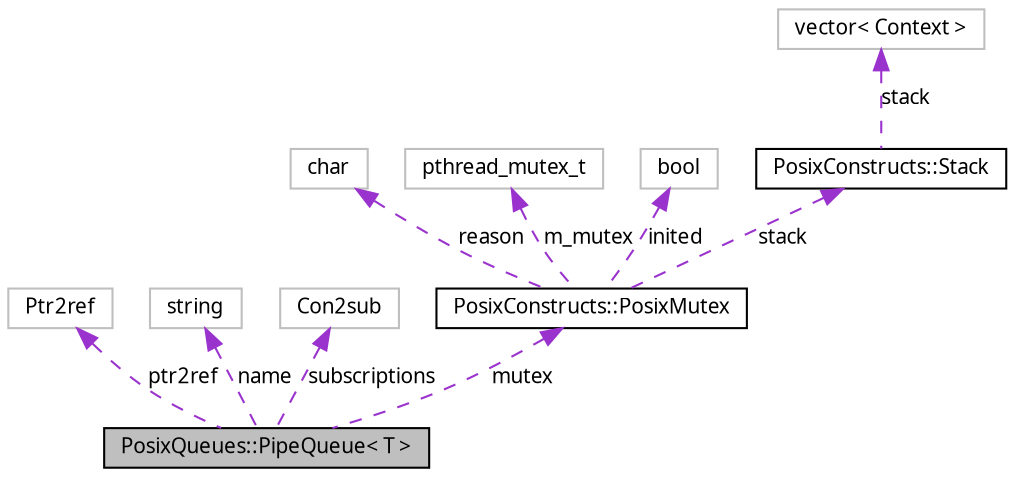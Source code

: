 digraph G
{
  edge [fontname="FreeSans.ttf",fontsize=10,labelfontname="FreeSans.ttf",labelfontsize=10];
  node [fontname="FreeSans.ttf",fontsize=10,shape=record];
  Node1 [label="PosixQueues::PipeQueue\< T \>",height=0.2,width=0.4,color="black", fillcolor="grey75", style="filled" fontcolor="black"];
  Node2 -> Node1 [dir=back,color="darkorchid3",fontsize=10,style="dashed",label="ptr2ref",fontname="FreeSans.ttf"];
  Node2 [label="Ptr2ref",height=0.2,width=0.4,color="grey75", fillcolor="white", style="filled"];
  Node3 -> Node1 [dir=back,color="darkorchid3",fontsize=10,style="dashed",label="name",fontname="FreeSans.ttf"];
  Node3 [label="string",height=0.2,width=0.4,color="grey75", fillcolor="white", style="filled"];
  Node4 -> Node1 [dir=back,color="darkorchid3",fontsize=10,style="dashed",label="subscriptions",fontname="FreeSans.ttf"];
  Node4 [label="Con2sub",height=0.2,width=0.4,color="grey75", fillcolor="white", style="filled"];
  Node5 -> Node1 [dir=back,color="darkorchid3",fontsize=10,style="dashed",label="mutex",fontname="FreeSans.ttf"];
  Node5 [label="PosixConstructs::PosixMutex",height=0.2,width=0.4,color="black", fillcolor="white", style="filled",URL="$class_posix_constructs_1_1_posix_mutex.html",tooltip="Note: a mutex locked by a thread MUST be unlocked by the same thread."];
  Node6 -> Node5 [dir=back,color="darkorchid3",fontsize=10,style="dashed",label="reason",fontname="FreeSans.ttf"];
  Node6 [label="char",height=0.2,width=0.4,color="grey75", fillcolor="white", style="filled"];
  Node7 -> Node5 [dir=back,color="darkorchid3",fontsize=10,style="dashed",label="m_mutex",fontname="FreeSans.ttf"];
  Node7 [label="pthread_mutex_t",height=0.2,width=0.4,color="grey75", fillcolor="white", style="filled"];
  Node8 -> Node5 [dir=back,color="darkorchid3",fontsize=10,style="dashed",label="inited",fontname="FreeSans.ttf"];
  Node8 [label="bool",height=0.2,width=0.4,color="grey75", fillcolor="white", style="filled"];
  Node9 -> Node5 [dir=back,color="darkorchid3",fontsize=10,style="dashed",label="stack",fontname="FreeSans.ttf"];
  Node9 [label="PosixConstructs::Stack",height=0.2,width=0.4,color="black", fillcolor="white", style="filled",URL="$struct_posix_constructs_1_1_stack.html"];
  Node10 -> Node9 [dir=back,color="darkorchid3",fontsize=10,style="dashed",label="stack",fontname="FreeSans.ttf"];
  Node10 [label="vector\< Context \>",height=0.2,width=0.4,color="grey75", fillcolor="white", style="filled"];
}
